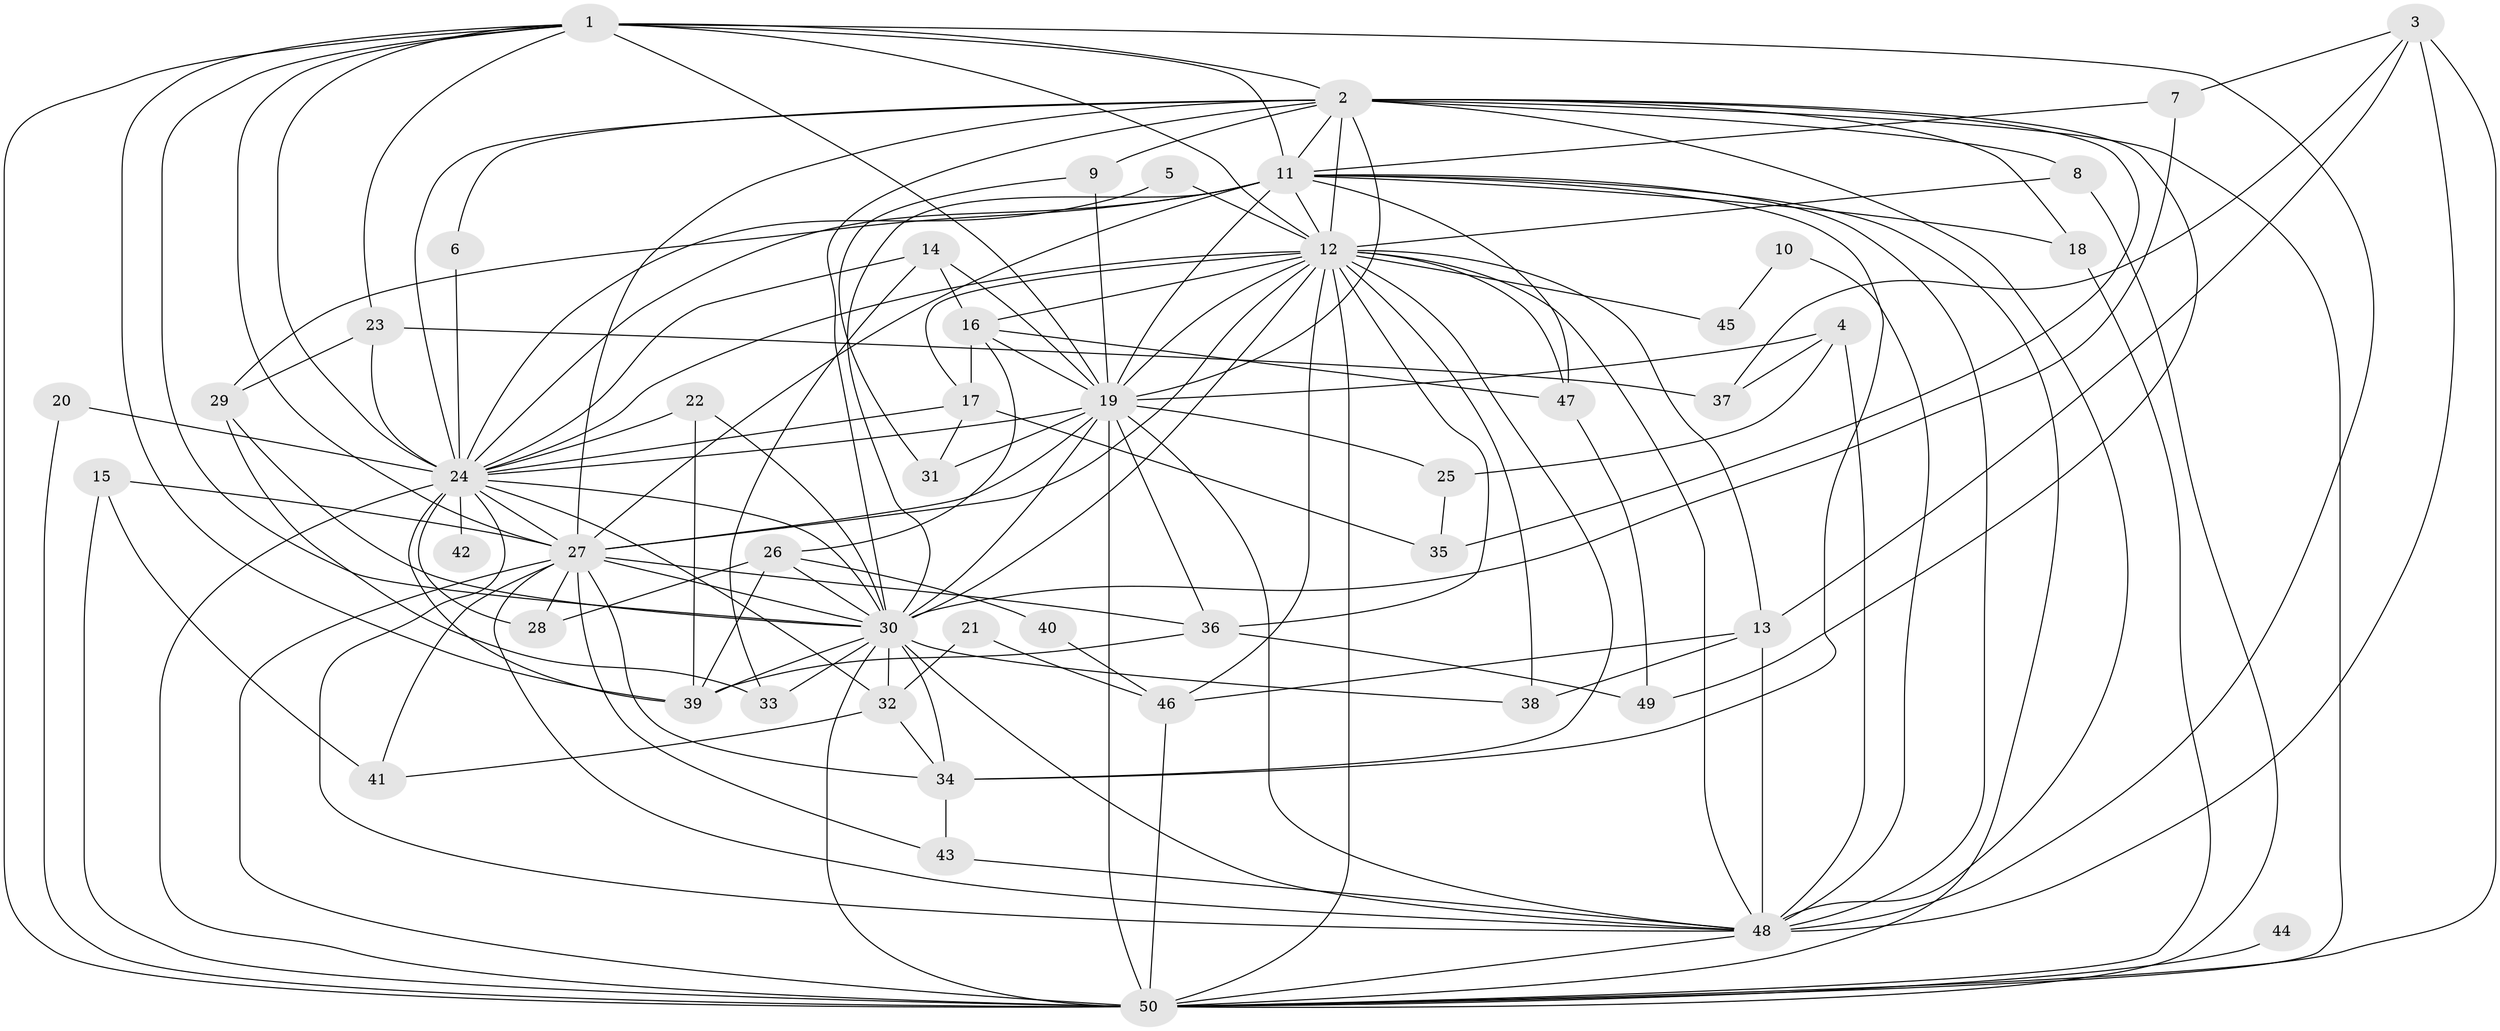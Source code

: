 // original degree distribution, {12: 0.010101010101010102, 21: 0.030303030303030304, 17: 0.020202020202020204, 18: 0.010101010101010102, 23: 0.010101010101010102, 20: 0.010101010101010102, 28: 0.010101010101010102, 4: 0.10101010101010101, 3: 0.23232323232323232, 2: 0.48484848484848486, 6: 0.030303030303030304, 5: 0.050505050505050504}
// Generated by graph-tools (version 1.1) at 2025/01/03/09/25 03:01:24]
// undirected, 50 vertices, 148 edges
graph export_dot {
graph [start="1"]
  node [color=gray90,style=filled];
  1;
  2;
  3;
  4;
  5;
  6;
  7;
  8;
  9;
  10;
  11;
  12;
  13;
  14;
  15;
  16;
  17;
  18;
  19;
  20;
  21;
  22;
  23;
  24;
  25;
  26;
  27;
  28;
  29;
  30;
  31;
  32;
  33;
  34;
  35;
  36;
  37;
  38;
  39;
  40;
  41;
  42;
  43;
  44;
  45;
  46;
  47;
  48;
  49;
  50;
  1 -- 2 [weight=1.0];
  1 -- 11 [weight=1.0];
  1 -- 12 [weight=2.0];
  1 -- 19 [weight=1.0];
  1 -- 23 [weight=1.0];
  1 -- 24 [weight=1.0];
  1 -- 27 [weight=1.0];
  1 -- 30 [weight=1.0];
  1 -- 39 [weight=1.0];
  1 -- 48 [weight=1.0];
  1 -- 50 [weight=1.0];
  2 -- 6 [weight=1.0];
  2 -- 8 [weight=1.0];
  2 -- 9 [weight=2.0];
  2 -- 11 [weight=2.0];
  2 -- 12 [weight=2.0];
  2 -- 18 [weight=1.0];
  2 -- 19 [weight=2.0];
  2 -- 24 [weight=1.0];
  2 -- 27 [weight=2.0];
  2 -- 30 [weight=1.0];
  2 -- 35 [weight=1.0];
  2 -- 48 [weight=2.0];
  2 -- 49 [weight=1.0];
  2 -- 50 [weight=1.0];
  3 -- 7 [weight=1.0];
  3 -- 13 [weight=1.0];
  3 -- 37 [weight=1.0];
  3 -- 48 [weight=1.0];
  3 -- 50 [weight=1.0];
  4 -- 19 [weight=1.0];
  4 -- 25 [weight=1.0];
  4 -- 37 [weight=1.0];
  4 -- 48 [weight=1.0];
  5 -- 12 [weight=1.0];
  5 -- 24 [weight=1.0];
  6 -- 24 [weight=1.0];
  7 -- 11 [weight=1.0];
  7 -- 30 [weight=1.0];
  8 -- 12 [weight=1.0];
  8 -- 50 [weight=1.0];
  9 -- 19 [weight=1.0];
  9 -- 31 [weight=1.0];
  10 -- 45 [weight=1.0];
  10 -- 48 [weight=1.0];
  11 -- 12 [weight=1.0];
  11 -- 18 [weight=1.0];
  11 -- 19 [weight=1.0];
  11 -- 24 [weight=1.0];
  11 -- 27 [weight=1.0];
  11 -- 29 [weight=2.0];
  11 -- 30 [weight=2.0];
  11 -- 34 [weight=1.0];
  11 -- 47 [weight=1.0];
  11 -- 48 [weight=1.0];
  11 -- 50 [weight=1.0];
  12 -- 13 [weight=1.0];
  12 -- 16 [weight=1.0];
  12 -- 17 [weight=1.0];
  12 -- 19 [weight=2.0];
  12 -- 24 [weight=1.0];
  12 -- 27 [weight=1.0];
  12 -- 30 [weight=3.0];
  12 -- 34 [weight=1.0];
  12 -- 36 [weight=2.0];
  12 -- 38 [weight=1.0];
  12 -- 45 [weight=2.0];
  12 -- 46 [weight=1.0];
  12 -- 47 [weight=1.0];
  12 -- 48 [weight=2.0];
  12 -- 50 [weight=1.0];
  13 -- 38 [weight=1.0];
  13 -- 46 [weight=1.0];
  13 -- 48 [weight=2.0];
  14 -- 16 [weight=1.0];
  14 -- 19 [weight=1.0];
  14 -- 24 [weight=1.0];
  14 -- 33 [weight=1.0];
  15 -- 27 [weight=1.0];
  15 -- 41 [weight=1.0];
  15 -- 50 [weight=1.0];
  16 -- 17 [weight=1.0];
  16 -- 19 [weight=1.0];
  16 -- 26 [weight=1.0];
  16 -- 47 [weight=1.0];
  17 -- 24 [weight=1.0];
  17 -- 31 [weight=1.0];
  17 -- 35 [weight=1.0];
  18 -- 50 [weight=1.0];
  19 -- 24 [weight=1.0];
  19 -- 25 [weight=2.0];
  19 -- 27 [weight=2.0];
  19 -- 30 [weight=1.0];
  19 -- 31 [weight=1.0];
  19 -- 36 [weight=1.0];
  19 -- 48 [weight=1.0];
  19 -- 50 [weight=2.0];
  20 -- 24 [weight=1.0];
  20 -- 50 [weight=2.0];
  21 -- 32 [weight=1.0];
  21 -- 46 [weight=1.0];
  22 -- 24 [weight=1.0];
  22 -- 30 [weight=1.0];
  22 -- 39 [weight=1.0];
  23 -- 24 [weight=1.0];
  23 -- 29 [weight=1.0];
  23 -- 37 [weight=1.0];
  24 -- 27 [weight=1.0];
  24 -- 28 [weight=1.0];
  24 -- 30 [weight=2.0];
  24 -- 32 [weight=1.0];
  24 -- 39 [weight=1.0];
  24 -- 42 [weight=1.0];
  24 -- 48 [weight=1.0];
  24 -- 50 [weight=1.0];
  25 -- 35 [weight=1.0];
  26 -- 28 [weight=1.0];
  26 -- 30 [weight=1.0];
  26 -- 39 [weight=1.0];
  26 -- 40 [weight=1.0];
  27 -- 28 [weight=1.0];
  27 -- 30 [weight=1.0];
  27 -- 34 [weight=1.0];
  27 -- 36 [weight=1.0];
  27 -- 41 [weight=1.0];
  27 -- 43 [weight=1.0];
  27 -- 48 [weight=1.0];
  27 -- 50 [weight=1.0];
  29 -- 30 [weight=1.0];
  29 -- 33 [weight=1.0];
  30 -- 32 [weight=1.0];
  30 -- 33 [weight=1.0];
  30 -- 34 [weight=1.0];
  30 -- 38 [weight=1.0];
  30 -- 39 [weight=1.0];
  30 -- 48 [weight=1.0];
  30 -- 50 [weight=1.0];
  32 -- 34 [weight=1.0];
  32 -- 41 [weight=1.0];
  34 -- 43 [weight=1.0];
  36 -- 39 [weight=1.0];
  36 -- 49 [weight=1.0];
  40 -- 46 [weight=1.0];
  43 -- 48 [weight=1.0];
  44 -- 50 [weight=2.0];
  46 -- 50 [weight=1.0];
  47 -- 49 [weight=1.0];
  48 -- 50 [weight=1.0];
}
